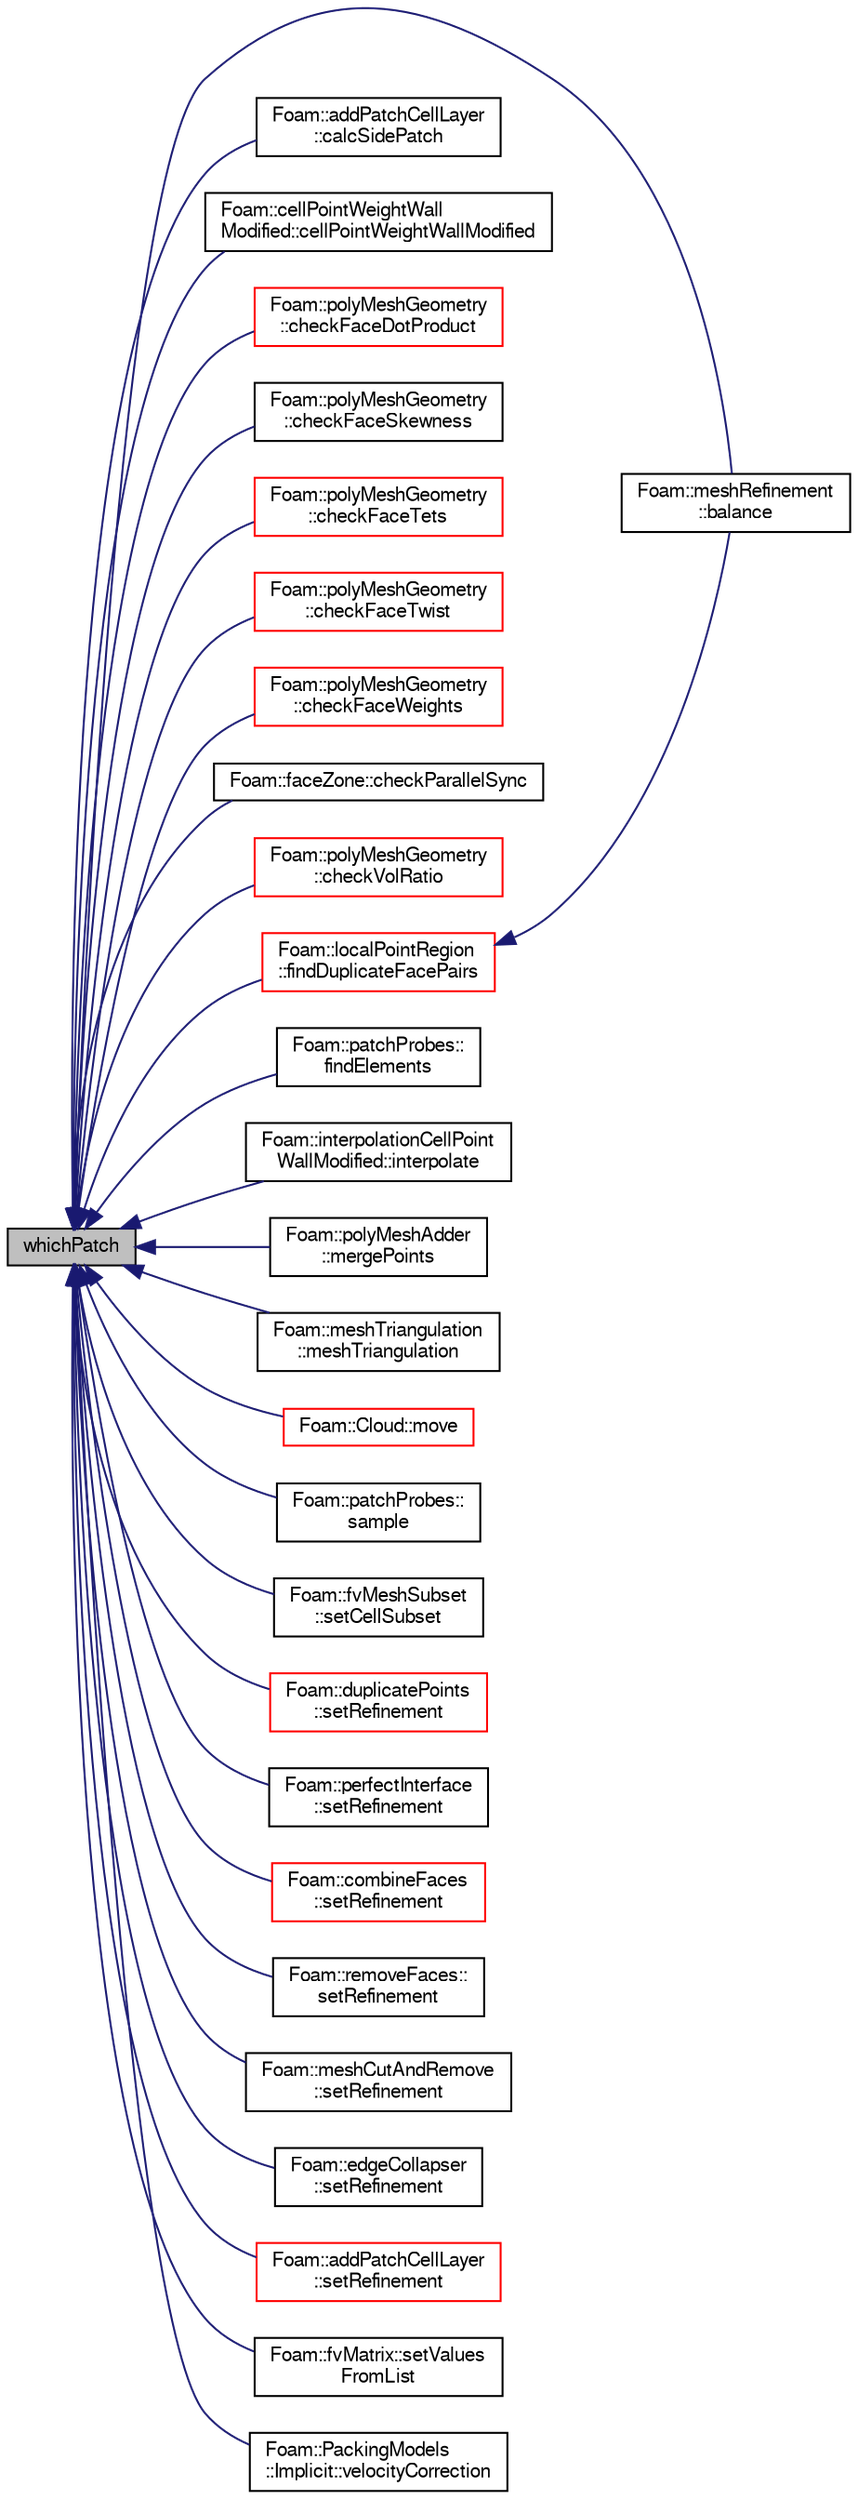 digraph "whichPatch"
{
  bgcolor="transparent";
  edge [fontname="FreeSans",fontsize="10",labelfontname="FreeSans",labelfontsize="10"];
  node [fontname="FreeSans",fontsize="10",shape=record];
  rankdir="LR";
  Node1 [label="whichPatch",height=0.2,width=0.4,color="black", fillcolor="grey75", style="filled" fontcolor="black"];
  Node1 -> Node2 [dir="back",color="midnightblue",fontsize="10",style="solid",fontname="FreeSans"];
  Node2 [label="Foam::meshRefinement\l::balance",height=0.2,width=0.4,color="black",URL="$a01428.html#a64feb4b7a4116efb2111d5adf88b50a3",tooltip="Redecompose according to cell count. "];
  Node1 -> Node3 [dir="back",color="midnightblue",fontsize="10",style="solid",fontname="FreeSans"];
  Node3 [label="Foam::addPatchCellLayer\l::calcSidePatch",height=0.2,width=0.4,color="black",URL="$a00025.html#a25346f181e6f56df9a1839ff94eea581",tooltip="Boundary edges get extruded into boundary faces. Determine patch. "];
  Node1 -> Node4 [dir="back",color="midnightblue",fontsize="10",style="solid",fontname="FreeSans"];
  Node4 [label="Foam::cellPointWeightWall\lModified::cellPointWeightWallModified",height=0.2,width=0.4,color="black",URL="$a00212.html#ae27449acb90e35d7c47b4ed9ce220274",tooltip="Construct from components. "];
  Node1 -> Node5 [dir="back",color="midnightblue",fontsize="10",style="solid",fontname="FreeSans"];
  Node5 [label="Foam::polyMeshGeometry\l::checkFaceDotProduct",height=0.2,width=0.4,color="red",URL="$a01865.html#a5014e575335db939bc66eb2fe32ac48f",tooltip="See primitiveMesh. "];
  Node1 -> Node6 [dir="back",color="midnightblue",fontsize="10",style="solid",fontname="FreeSans"];
  Node6 [label="Foam::polyMeshGeometry\l::checkFaceSkewness",height=0.2,width=0.4,color="black",URL="$a01865.html#a2df259c9e50de61beac65c3757c224eb",tooltip="See primitiveMesh. "];
  Node1 -> Node7 [dir="back",color="midnightblue",fontsize="10",style="solid",fontname="FreeSans"];
  Node7 [label="Foam::polyMeshGeometry\l::checkFaceTets",height=0.2,width=0.4,color="red",URL="$a01865.html#ac78de3d27453106d3cf818bda3fd90f4",tooltip="See primitiveMesh. "];
  Node1 -> Node8 [dir="back",color="midnightblue",fontsize="10",style="solid",fontname="FreeSans"];
  Node8 [label="Foam::polyMeshGeometry\l::checkFaceTwist",height=0.2,width=0.4,color="red",URL="$a01865.html#a1d15f5f7fdae54e4c34b03a0462cd535",tooltip="Triangle (from face-centre decomposition) normal v.s. "];
  Node1 -> Node9 [dir="back",color="midnightblue",fontsize="10",style="solid",fontname="FreeSans"];
  Node9 [label="Foam::polyMeshGeometry\l::checkFaceWeights",height=0.2,width=0.4,color="red",URL="$a01865.html#a6dbbfaac834107f888c95c13272d8d8a",tooltip="Interpolation weights (0.5 for regular mesh) "];
  Node1 -> Node10 [dir="back",color="midnightblue",fontsize="10",style="solid",fontname="FreeSans"];
  Node10 [label="Foam::faceZone::checkParallelSync",height=0.2,width=0.4,color="black",URL="$a00719.html#a490c98638239707d88ebb005c84997cf",tooltip="Check whether all procs have faces synchronised. Return. "];
  Node1 -> Node11 [dir="back",color="midnightblue",fontsize="10",style="solid",fontname="FreeSans"];
  Node11 [label="Foam::polyMeshGeometry\l::checkVolRatio",height=0.2,width=0.4,color="red",URL="$a01865.html#aa63d73334ea3f55a0fd59896924c6eb5",tooltip="Cell volume ratio of neighbouring cells (1 for regular mesh) "];
  Node1 -> Node12 [dir="back",color="midnightblue",fontsize="10",style="solid",fontname="FreeSans"];
  Node12 [label="Foam::localPointRegion\l::findDuplicateFacePairs",height=0.2,width=0.4,color="red",URL="$a01339.html#ada4b8f94bf6f76d8d4342d0d169ce358",tooltip="Helper routine to find all baffles (two boundary faces. "];
  Node12 -> Node2 [dir="back",color="midnightblue",fontsize="10",style="solid",fontname="FreeSans"];
  Node1 -> Node13 [dir="back",color="midnightblue",fontsize="10",style="solid",fontname="FreeSans"];
  Node13 [label="Foam::patchProbes::\lfindElements",height=0.2,width=0.4,color="black",URL="$a01758.html#a852f621399b6ee1f3467e69a1d5fe8b4",tooltip="Find elements containing patchProbes. "];
  Node1 -> Node14 [dir="back",color="midnightblue",fontsize="10",style="solid",fontname="FreeSans"];
  Node14 [label="Foam::interpolationCellPoint\lWallModified::interpolate",height=0.2,width=0.4,color="black",URL="$a01121.html#a4a56ec9409ef523b3d284d4a8b1866c4",tooltip="Interpolate field to the given point in the tetrahedron. "];
  Node1 -> Node15 [dir="back",color="midnightblue",fontsize="10",style="solid",fontname="FreeSans"];
  Node15 [label="Foam::polyMeshAdder\l::mergePoints",height=0.2,width=0.4,color="black",URL="$a01862.html#a4a56041144898b62dd90a030e2143d1a",tooltip="Helper: Merge points. "];
  Node1 -> Node16 [dir="back",color="midnightblue",fontsize="10",style="solid",fontname="FreeSans"];
  Node16 [label="Foam::meshTriangulation\l::meshTriangulation",height=0.2,width=0.4,color="black",URL="$a01435.html#adc26bbba53e9c1d772cb4c2807351802",tooltip="Construct from selected mesh cell and region number to be used. "];
  Node1 -> Node17 [dir="back",color="midnightblue",fontsize="10",style="solid",fontname="FreeSans"];
  Node17 [label="Foam::Cloud::move",height=0.2,width=0.4,color="red",URL="$a00267.html#a1aa654ad94ec7ea9f8cbfd730b2bb2ce",tooltip="Move the particles. "];
  Node1 -> Node18 [dir="back",color="midnightblue",fontsize="10",style="solid",fontname="FreeSans"];
  Node18 [label="Foam::patchProbes::\lsample",height=0.2,width=0.4,color="black",URL="$a01758.html#aa9cfcb0c05cd2a39f506c5950a320172"];
  Node1 -> Node19 [dir="back",color="midnightblue",fontsize="10",style="solid",fontname="FreeSans"];
  Node19 [label="Foam::fvMeshSubset\l::setCellSubset",height=0.2,width=0.4,color="black",URL="$a00856.html#a7007bf1daafcf75caa93fdb67143236e",tooltip="Set the subset. Create &quot;oldInternalFaces&quot; patch for exposed. "];
  Node1 -> Node20 [dir="back",color="midnightblue",fontsize="10",style="solid",fontname="FreeSans"];
  Node20 [label="Foam::duplicatePoints\l::setRefinement",height=0.2,width=0.4,color="red",URL="$a00570.html#a159a54964aa4001ff24e9fb05834750a",tooltip="Play commands into polyTopoChange to duplicate points. Gets. "];
  Node1 -> Node21 [dir="back",color="midnightblue",fontsize="10",style="solid",fontname="FreeSans"];
  Node21 [label="Foam::perfectInterface\l::setRefinement",height=0.2,width=0.4,color="black",URL="$a01778.html#a9127fcee3341a601c9d07bee5d1e3738",tooltip="Insert the layer addition/removal instructions. "];
  Node1 -> Node22 [dir="back",color="midnightblue",fontsize="10",style="solid",fontname="FreeSans"];
  Node22 [label="Foam::combineFaces\l::setRefinement",height=0.2,width=0.4,color="red",URL="$a00307.html#a67d2bb0d6cac2b27ae250df417ef6942",tooltip="Play commands into polyTopoChange to combine faces. Gets. "];
  Node1 -> Node23 [dir="back",color="midnightblue",fontsize="10",style="solid",fontname="FreeSans"];
  Node23 [label="Foam::removeFaces::\lsetRefinement",height=0.2,width=0.4,color="black",URL="$a02096.html#ab93e03b88d5ddae1a2a9b101a73f01e6",tooltip="Play commands into polyTopoChange to remove faces. "];
  Node1 -> Node24 [dir="back",color="midnightblue",fontsize="10",style="solid",fontname="FreeSans"];
  Node24 [label="Foam::meshCutAndRemove\l::setRefinement",height=0.2,width=0.4,color="black",URL="$a01419.html#a5b289474e53287a9460c322f12434dec",tooltip="Do actual cutting with cut description. Inserts mesh changes. "];
  Node1 -> Node25 [dir="back",color="midnightblue",fontsize="10",style="solid",fontname="FreeSans"];
  Node25 [label="Foam::edgeCollapser\l::setRefinement",height=0.2,width=0.4,color="black",URL="$a00591.html#a9b80e891413d76aa1324fdd6c9e58c64",tooltip="Play commands into polyTopoChange to create mesh. "];
  Node1 -> Node26 [dir="back",color="midnightblue",fontsize="10",style="solid",fontname="FreeSans"];
  Node26 [label="Foam::addPatchCellLayer\l::setRefinement",height=0.2,width=0.4,color="red",URL="$a00025.html#a9488cb0518f21b76444c508cc9658d64",tooltip="Play commands into polyTopoChange to create layers on top. "];
  Node1 -> Node27 [dir="back",color="midnightblue",fontsize="10",style="solid",fontname="FreeSans"];
  Node27 [label="Foam::fvMatrix::setValues\lFromList",height=0.2,width=0.4,color="black",URL="$a00850.html#ae2373f8bf20e55920fbe1157213a9858",tooltip="Set solution in given cells to the specified values. "];
  Node1 -> Node28 [dir="back",color="midnightblue",fontsize="10",style="solid",fontname="FreeSans"];
  Node28 [label="Foam::PackingModels\l::Implicit::velocityCorrection",height=0.2,width=0.4,color="black",URL="$a01009.html#a6fe8daab57be811150eebf6ce02db4cb",tooltip="Calculate the velocity correction. "];
}
